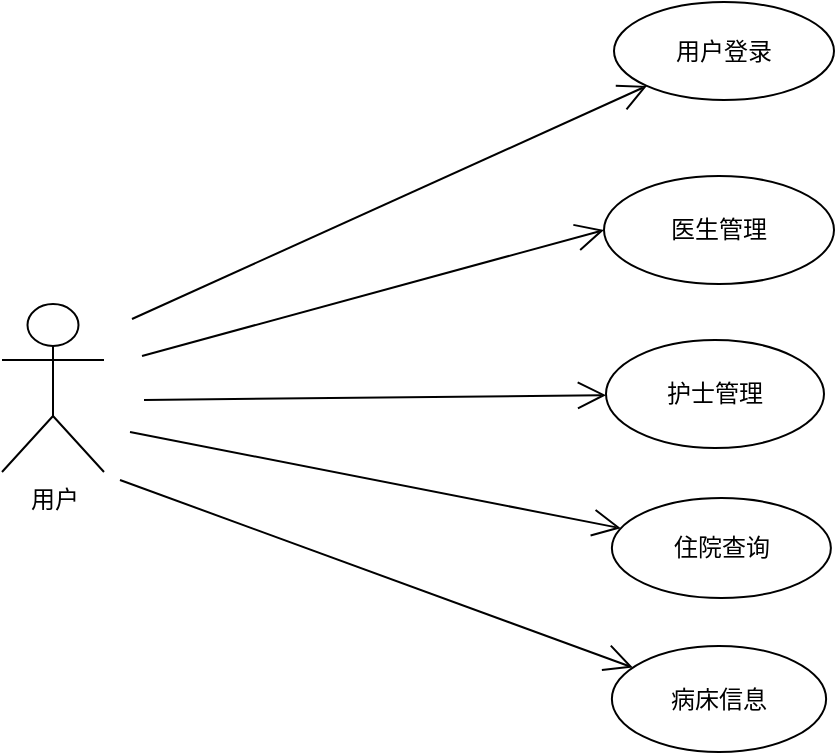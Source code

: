 <mxfile version="14.2.9" type="github">
  <diagram id="poYSOxEAUSxKogoUKOtg" name="第 1 页">
    <mxGraphModel dx="868" dy="482" grid="0" gridSize="10" guides="1" tooltips="1" connect="1" arrows="1" fold="1" page="1" pageScale="1" pageWidth="827" pageHeight="1169" math="0" shadow="0">
      <root>
        <mxCell id="0" />
        <mxCell id="1" parent="0" />
        <mxCell id="kWN1QXj9iMNBqHp17sWY-1" value="用户" style="shape=umlActor;verticalLabelPosition=bottom;verticalAlign=top;html=1;" vertex="1" parent="1">
          <mxGeometry x="89" y="193" width="51" height="84" as="geometry" />
        </mxCell>
        <mxCell id="kWN1QXj9iMNBqHp17sWY-2" value="" style="endArrow=open;endFill=1;endSize=12;html=1;" edge="1" parent="1" target="kWN1QXj9iMNBqHp17sWY-3">
          <mxGeometry width="160" relative="1" as="geometry">
            <mxPoint x="154" y="200.5" as="sourcePoint" />
            <mxPoint x="326" y="121" as="targetPoint" />
          </mxGeometry>
        </mxCell>
        <mxCell id="kWN1QXj9iMNBqHp17sWY-3" value="用户登录" style="ellipse;whiteSpace=wrap;html=1;" vertex="1" parent="1">
          <mxGeometry x="395" y="42" width="110" height="49" as="geometry" />
        </mxCell>
        <mxCell id="kWN1QXj9iMNBqHp17sWY-6" value="" style="endArrow=open;endFill=1;endSize=12;html=1;entryX=0;entryY=0.5;entryDx=0;entryDy=0;" edge="1" parent="1" target="kWN1QXj9iMNBqHp17sWY-7">
          <mxGeometry width="160" relative="1" as="geometry">
            <mxPoint x="159" y="219" as="sourcePoint" />
            <mxPoint x="323" y="216.5" as="targetPoint" />
            <Array as="points" />
          </mxGeometry>
        </mxCell>
        <mxCell id="kWN1QXj9iMNBqHp17sWY-7" value="医生管理" style="ellipse;whiteSpace=wrap;html=1;" vertex="1" parent="1">
          <mxGeometry x="390" y="129" width="115" height="54" as="geometry" />
        </mxCell>
        <mxCell id="kWN1QXj9iMNBqHp17sWY-8" value="" style="endArrow=open;endFill=1;endSize=12;html=1;" edge="1" parent="1" target="kWN1QXj9iMNBqHp17sWY-9">
          <mxGeometry width="160" relative="1" as="geometry">
            <mxPoint x="160" y="241" as="sourcePoint" />
            <mxPoint x="376" y="286" as="targetPoint" />
          </mxGeometry>
        </mxCell>
        <mxCell id="kWN1QXj9iMNBqHp17sWY-9" value="护士管理" style="ellipse;whiteSpace=wrap;html=1;" vertex="1" parent="1">
          <mxGeometry x="391" y="211" width="109" height="54" as="geometry" />
        </mxCell>
        <mxCell id="kWN1QXj9iMNBqHp17sWY-10" value="" style="endArrow=open;endFill=1;endSize=12;html=1;" edge="1" parent="1" target="kWN1QXj9iMNBqHp17sWY-12">
          <mxGeometry width="160" relative="1" as="geometry">
            <mxPoint x="153" y="257" as="sourcePoint" />
            <mxPoint x="431" y="359" as="targetPoint" />
          </mxGeometry>
        </mxCell>
        <mxCell id="kWN1QXj9iMNBqHp17sWY-12" value="住院查询" style="ellipse;whiteSpace=wrap;html=1;" vertex="1" parent="1">
          <mxGeometry x="393.94" y="290" width="109.5" height="50" as="geometry" />
        </mxCell>
        <mxCell id="kWN1QXj9iMNBqHp17sWY-13" value="" style="endArrow=open;endFill=1;endSize=12;html=1;" edge="1" parent="1" target="kWN1QXj9iMNBqHp17sWY-14">
          <mxGeometry width="160" relative="1" as="geometry">
            <mxPoint x="148" y="281" as="sourcePoint" />
            <mxPoint x="389" y="412" as="targetPoint" />
          </mxGeometry>
        </mxCell>
        <mxCell id="kWN1QXj9iMNBqHp17sWY-14" value="病床信息" style="ellipse;whiteSpace=wrap;html=1;" vertex="1" parent="1">
          <mxGeometry x="393.94" y="364" width="107.12" height="53" as="geometry" />
        </mxCell>
      </root>
    </mxGraphModel>
  </diagram>
</mxfile>
